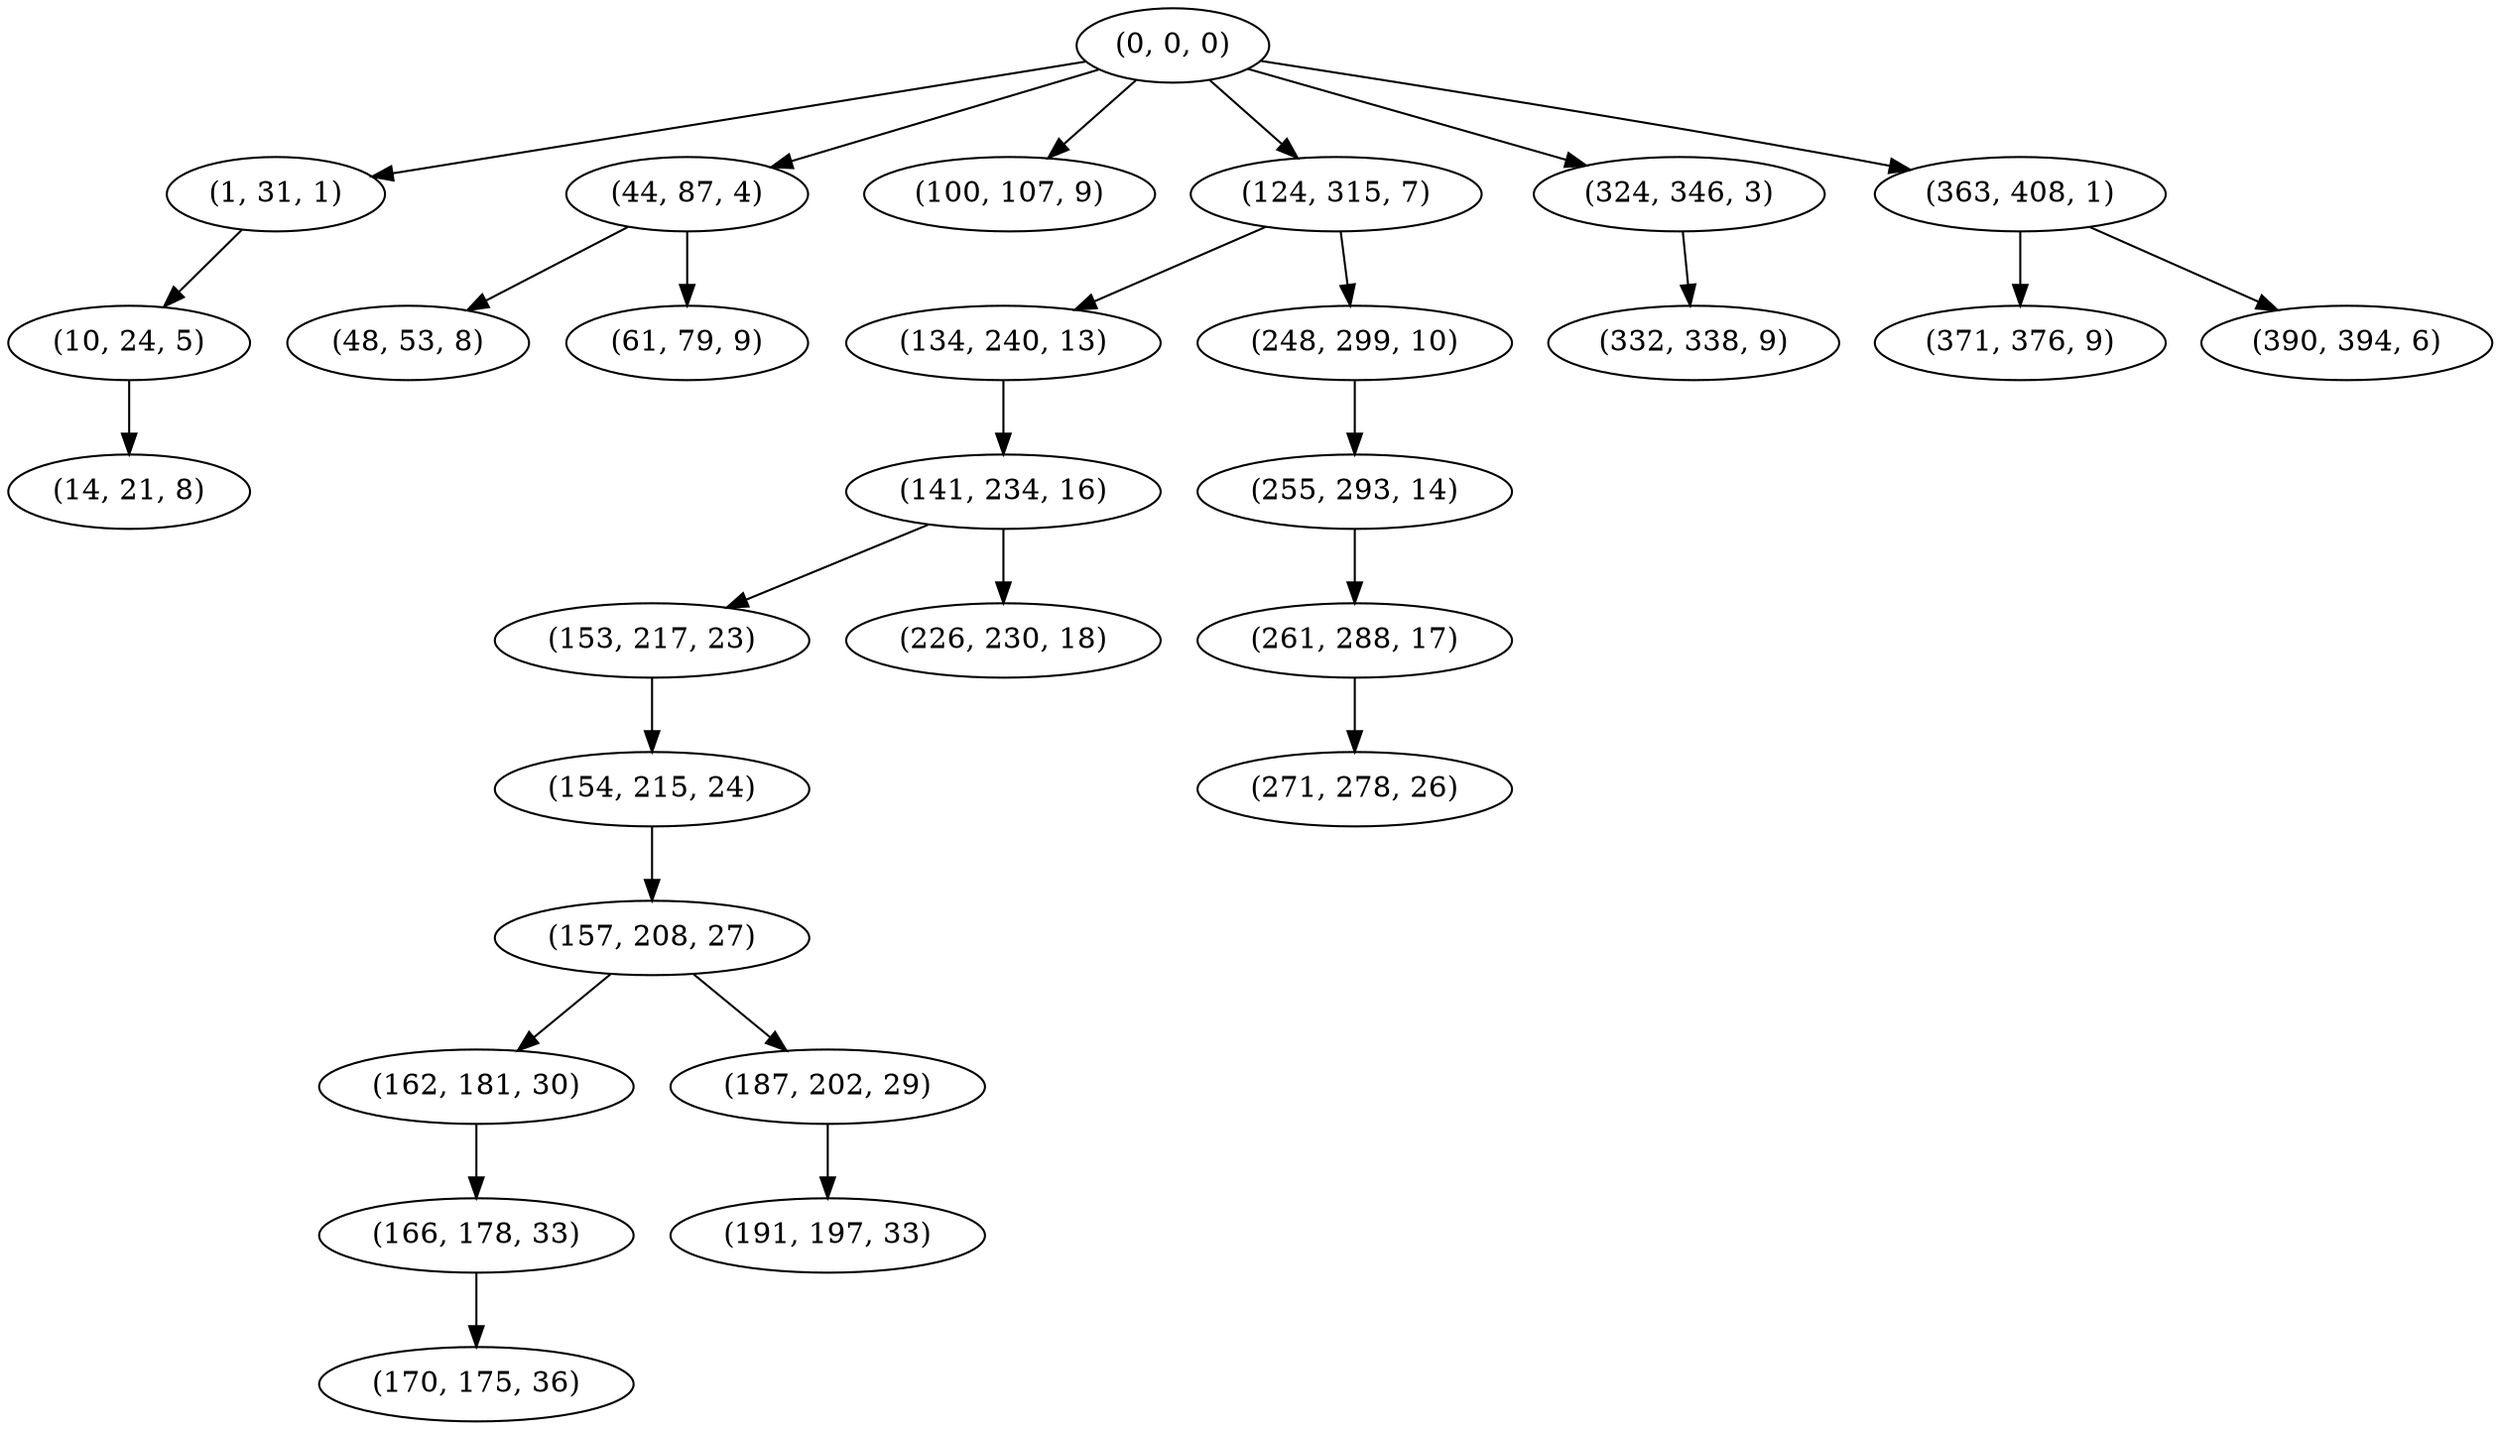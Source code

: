 digraph tree {
    "(0, 0, 0)";
    "(1, 31, 1)";
    "(10, 24, 5)";
    "(14, 21, 8)";
    "(44, 87, 4)";
    "(48, 53, 8)";
    "(61, 79, 9)";
    "(100, 107, 9)";
    "(124, 315, 7)";
    "(134, 240, 13)";
    "(141, 234, 16)";
    "(153, 217, 23)";
    "(154, 215, 24)";
    "(157, 208, 27)";
    "(162, 181, 30)";
    "(166, 178, 33)";
    "(170, 175, 36)";
    "(187, 202, 29)";
    "(191, 197, 33)";
    "(226, 230, 18)";
    "(248, 299, 10)";
    "(255, 293, 14)";
    "(261, 288, 17)";
    "(271, 278, 26)";
    "(324, 346, 3)";
    "(332, 338, 9)";
    "(363, 408, 1)";
    "(371, 376, 9)";
    "(390, 394, 6)";
    "(0, 0, 0)" -> "(1, 31, 1)";
    "(0, 0, 0)" -> "(44, 87, 4)";
    "(0, 0, 0)" -> "(100, 107, 9)";
    "(0, 0, 0)" -> "(124, 315, 7)";
    "(0, 0, 0)" -> "(324, 346, 3)";
    "(0, 0, 0)" -> "(363, 408, 1)";
    "(1, 31, 1)" -> "(10, 24, 5)";
    "(10, 24, 5)" -> "(14, 21, 8)";
    "(44, 87, 4)" -> "(48, 53, 8)";
    "(44, 87, 4)" -> "(61, 79, 9)";
    "(124, 315, 7)" -> "(134, 240, 13)";
    "(124, 315, 7)" -> "(248, 299, 10)";
    "(134, 240, 13)" -> "(141, 234, 16)";
    "(141, 234, 16)" -> "(153, 217, 23)";
    "(141, 234, 16)" -> "(226, 230, 18)";
    "(153, 217, 23)" -> "(154, 215, 24)";
    "(154, 215, 24)" -> "(157, 208, 27)";
    "(157, 208, 27)" -> "(162, 181, 30)";
    "(157, 208, 27)" -> "(187, 202, 29)";
    "(162, 181, 30)" -> "(166, 178, 33)";
    "(166, 178, 33)" -> "(170, 175, 36)";
    "(187, 202, 29)" -> "(191, 197, 33)";
    "(248, 299, 10)" -> "(255, 293, 14)";
    "(255, 293, 14)" -> "(261, 288, 17)";
    "(261, 288, 17)" -> "(271, 278, 26)";
    "(324, 346, 3)" -> "(332, 338, 9)";
    "(363, 408, 1)" -> "(371, 376, 9)";
    "(363, 408, 1)" -> "(390, 394, 6)";
}
